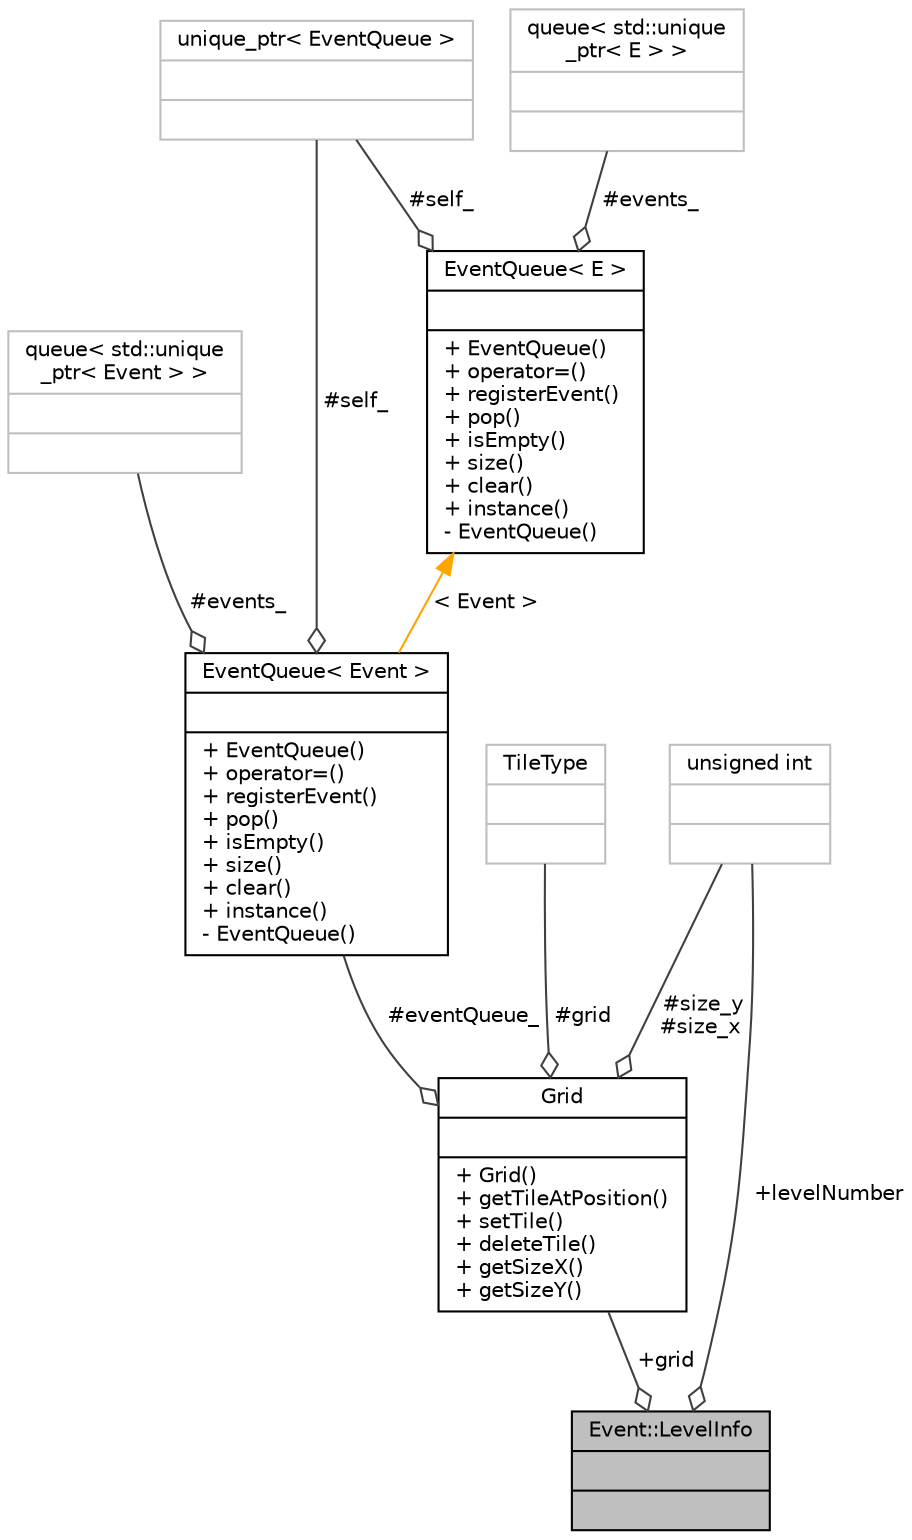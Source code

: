 digraph "Event::LevelInfo"
{
 // INTERACTIVE_SVG=YES
 // LATEX_PDF_SIZE
  bgcolor="transparent";
  edge [fontname="Helvetica",fontsize="10",labelfontname="Helvetica",labelfontsize="10"];
  node [fontname="Helvetica",fontsize="10",shape=record];
  Node1 [label="{Event::LevelInfo\n||}",height=0.2,width=0.4,color="black", fillcolor="grey75", style="filled", fontcolor="black",tooltip=" "];
  Node2 -> Node1 [color="grey25",fontsize="10",style="solid",label=" +grid" ,arrowhead="odiamond",fontname="Helvetica"];
  Node2 [label="{Grid\n||+ Grid()\l+ getTileAtPosition()\l+ setTile()\l+ deleteTile()\l+ getSizeX()\l+ getSizeY()\l}",height=0.2,width=0.4,color="black",URL="$class_grid.html",tooltip="Represents a grid of tiles."];
  Node3 -> Node2 [color="grey25",fontsize="10",style="solid",label=" #eventQueue_" ,arrowhead="odiamond",fontname="Helvetica"];
  Node3 [label="{EventQueue\< Event \>\n||+ EventQueue()\l+ operator=()\l+ registerEvent()\l+ pop()\l+ isEmpty()\l+ size()\l+ clear()\l+ instance()\l- EventQueue()\l}",height=0.2,width=0.4,color="black",URL="$class_event_queue.html",tooltip=" "];
  Node4 -> Node3 [color="grey25",fontsize="10",style="solid",label=" #events_" ,arrowhead="odiamond",fontname="Helvetica"];
  Node4 [label="{queue\< std::unique\l_ptr\< Event \> \>\n||}",height=0.2,width=0.4,color="grey75",tooltip=" "];
  Node5 -> Node3 [color="grey25",fontsize="10",style="solid",label=" #self_" ,arrowhead="odiamond",fontname="Helvetica"];
  Node5 [label="{unique_ptr\< EventQueue \>\n||}",height=0.2,width=0.4,color="grey75",tooltip=" "];
  Node6 -> Node3 [dir="back",color="orange",fontsize="10",style="solid",label=" \< Event \>" ,fontname="Helvetica"];
  Node6 [label="{EventQueue\< E \>\n||+ EventQueue()\l+ operator=()\l+ registerEvent()\l+ pop()\l+ isEmpty()\l+ size()\l+ clear()\l+ instance()\l- EventQueue()\l}",height=0.2,width=0.4,color="black",URL="$class_event_queue.html",tooltip="Singleton class wrapper for std::queue<E>."];
  Node7 -> Node6 [color="grey25",fontsize="10",style="solid",label=" #events_" ,arrowhead="odiamond",fontname="Helvetica"];
  Node7 [label="{queue\< std::unique\l_ptr\< E \> \>\n||}",height=0.2,width=0.4,color="grey75",tooltip=" "];
  Node5 -> Node6 [color="grey25",fontsize="10",style="solid",label=" #self_" ,arrowhead="odiamond",fontname="Helvetica"];
  Node8 -> Node2 [color="grey25",fontsize="10",style="solid",label=" #grid" ,arrowhead="odiamond",fontname="Helvetica"];
  Node8 [label="{TileType\n||}",height=0.2,width=0.4,color="grey75",tooltip=" "];
  Node9 -> Node2 [color="grey25",fontsize="10",style="solid",label=" #size_y\n#size_x" ,arrowhead="odiamond",fontname="Helvetica"];
  Node9 [label="{unsigned int\n||}",height=0.2,width=0.4,color="grey75",tooltip=" "];
  Node9 -> Node1 [color="grey25",fontsize="10",style="solid",label=" +levelNumber" ,arrowhead="odiamond",fontname="Helvetica"];
}
